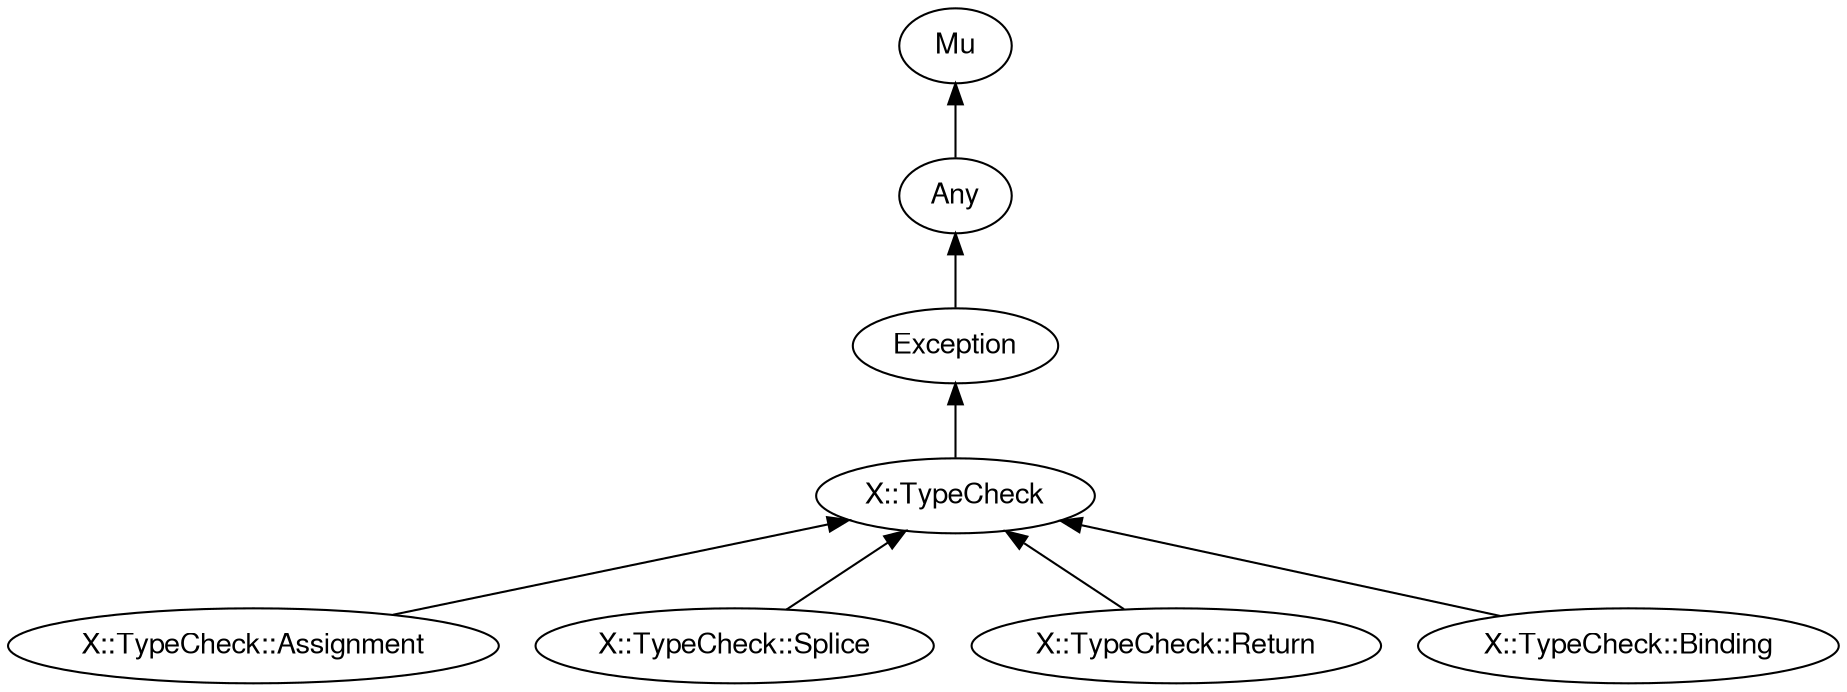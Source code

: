 digraph "perl6-type-graph" {
    rankdir=BT;
    splines=polyline;
    overlap=false; 
    graph [truecolor=true bgcolor="#FFFFFF"];
    // Types
    "X::TypeCheck" [color="#000000", fontcolor="#000000", href="/type/X::TypeCheck", fontname="FreeSans"];
    "Mu" [color="#000000", fontcolor="#000000", href="/type/Mu", fontname="FreeSans"];
    "Any" [color="#000000", fontcolor="#000000", href="/type/Any", fontname="FreeSans"];
    "Exception" [color="#000000", fontcolor="#000000", href="/type/Exception", fontname="FreeSans"];
    "X::TypeCheck::Assignment" [color="#000000", fontcolor="#000000", href="/type/X::TypeCheck::Assignment", fontname="FreeSans"];
    "X::TypeCheck::Splice" [color="#000000", fontcolor="#000000", href="/type/X::TypeCheck::Splice", fontname="FreeSans"];
    "X::TypeCheck::Return" [color="#000000", fontcolor="#000000", href="/type/X::TypeCheck::Return", fontname="FreeSans"];
    "X::TypeCheck::Binding" [color="#000000", fontcolor="#000000", href="/type/X::TypeCheck::Binding", fontname="FreeSans"];

    // Superclasses
    "X::TypeCheck" -> "Exception" [color="#000000"];
    "Any" -> "Mu" [color="#000000"];
    "Exception" -> "Any" [color="#000000"];
    "X::TypeCheck::Assignment" -> "X::TypeCheck" [color="#000000"];
    "X::TypeCheck::Splice" -> "X::TypeCheck" [color="#000000"];
    "X::TypeCheck::Return" -> "X::TypeCheck" [color="#000000"];
    "X::TypeCheck::Binding" -> "X::TypeCheck" [color="#000000"];

    // Roles
}
